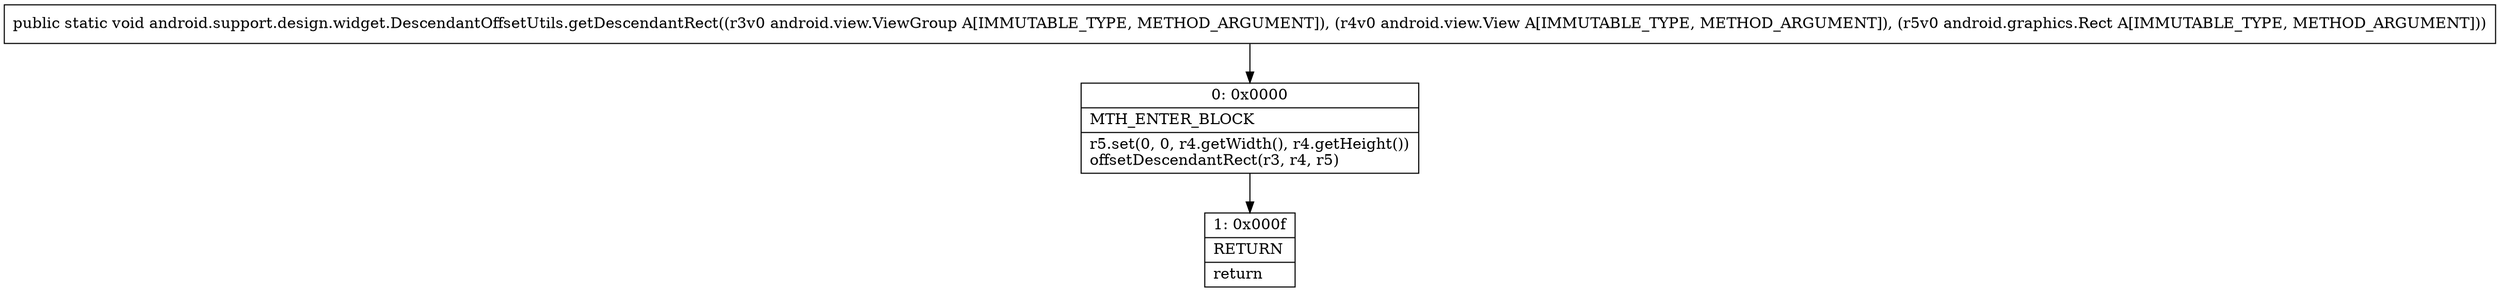 digraph "CFG forandroid.support.design.widget.DescendantOffsetUtils.getDescendantRect(Landroid\/view\/ViewGroup;Landroid\/view\/View;Landroid\/graphics\/Rect;)V" {
Node_0 [shape=record,label="{0\:\ 0x0000|MTH_ENTER_BLOCK\l|r5.set(0, 0, r4.getWidth(), r4.getHeight())\loffsetDescendantRect(r3, r4, r5)\l}"];
Node_1 [shape=record,label="{1\:\ 0x000f|RETURN\l|return\l}"];
MethodNode[shape=record,label="{public static void android.support.design.widget.DescendantOffsetUtils.getDescendantRect((r3v0 android.view.ViewGroup A[IMMUTABLE_TYPE, METHOD_ARGUMENT]), (r4v0 android.view.View A[IMMUTABLE_TYPE, METHOD_ARGUMENT]), (r5v0 android.graphics.Rect A[IMMUTABLE_TYPE, METHOD_ARGUMENT])) }"];
MethodNode -> Node_0;
Node_0 -> Node_1;
}

